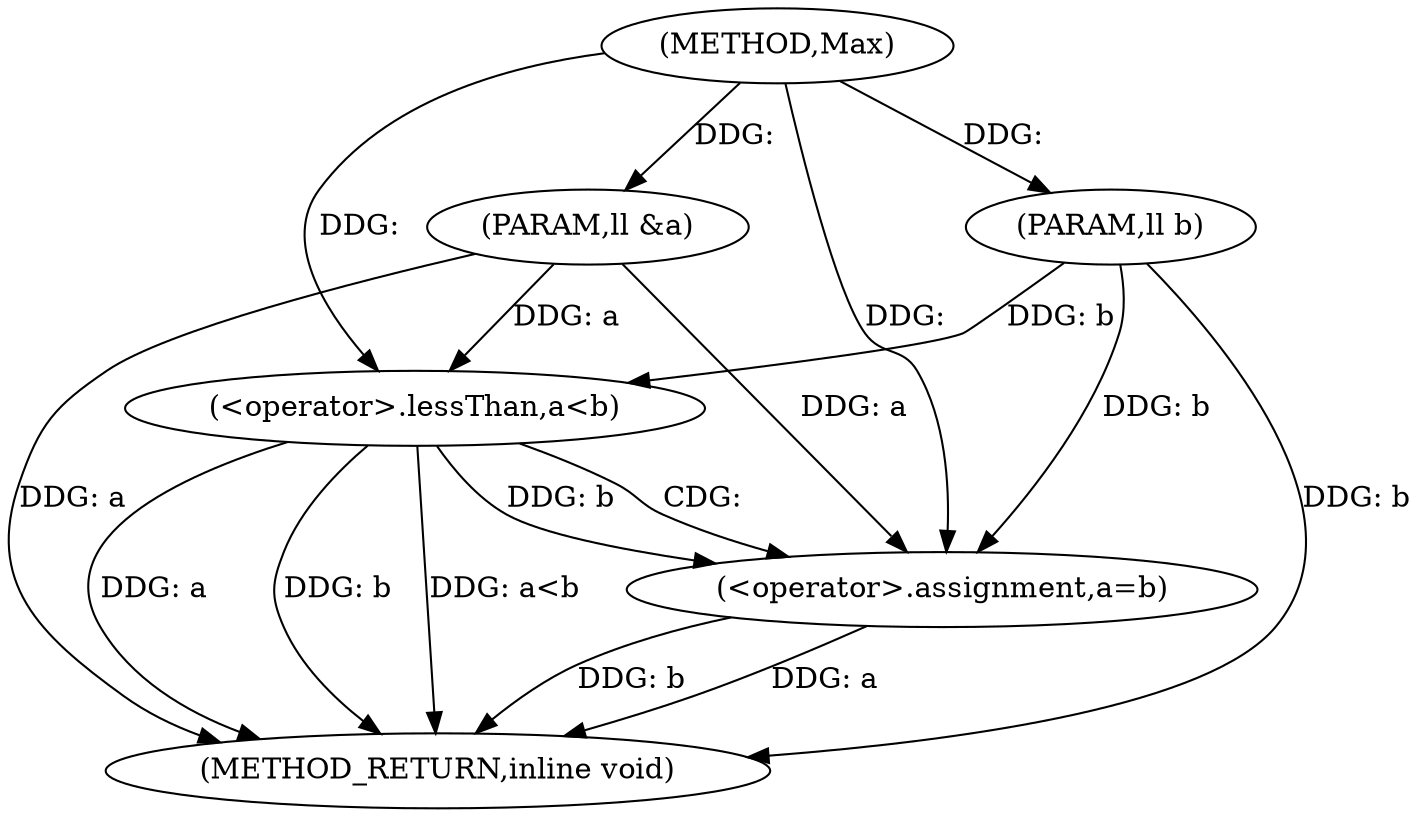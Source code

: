 digraph "Max" {  
"1000102" [label = "(METHOD,Max)" ]
"1000113" [label = "(METHOD_RETURN,inline void)" ]
"1000103" [label = "(PARAM,ll &a)" ]
"1000104" [label = "(PARAM,ll b)" ]
"1000107" [label = "(<operator>.lessThan,a<b)" ]
"1000110" [label = "(<operator>.assignment,a=b)" ]
  "1000103" -> "1000113"  [ label = "DDG: a"] 
  "1000104" -> "1000113"  [ label = "DDG: b"] 
  "1000107" -> "1000113"  [ label = "DDG: a"] 
  "1000107" -> "1000113"  [ label = "DDG: b"] 
  "1000107" -> "1000113"  [ label = "DDG: a<b"] 
  "1000110" -> "1000113"  [ label = "DDG: a"] 
  "1000110" -> "1000113"  [ label = "DDG: b"] 
  "1000102" -> "1000103"  [ label = "DDG: "] 
  "1000102" -> "1000104"  [ label = "DDG: "] 
  "1000107" -> "1000110"  [ label = "DDG: b"] 
  "1000104" -> "1000110"  [ label = "DDG: b"] 
  "1000102" -> "1000110"  [ label = "DDG: "] 
  "1000103" -> "1000107"  [ label = "DDG: a"] 
  "1000102" -> "1000107"  [ label = "DDG: "] 
  "1000104" -> "1000107"  [ label = "DDG: b"] 
  "1000103" -> "1000110"  [ label = "DDG: a"] 
  "1000107" -> "1000110"  [ label = "CDG: "] 
}
